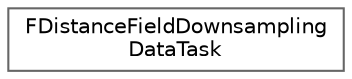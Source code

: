 digraph "Graphical Class Hierarchy"
{
 // INTERACTIVE_SVG=YES
 // LATEX_PDF_SIZE
  bgcolor="transparent";
  edge [fontname=Helvetica,fontsize=10,labelfontname=Helvetica,labelfontsize=10];
  node [fontname=Helvetica,fontsize=10,shape=box,height=0.2,width=0.4];
  rankdir="LR";
  Node0 [id="Node000000",label="FDistanceFieldDownsampling\lDataTask",height=0.2,width=0.4,color="grey40", fillcolor="white", style="filled",URL="$d8/d40/structFDistanceFieldDownsamplingDataTask.html",tooltip=" "];
}
